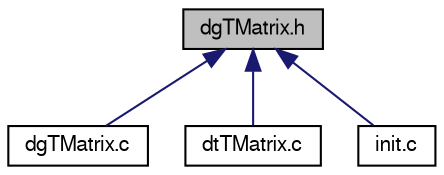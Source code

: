 digraph G
{
  edge [fontname="FreeSans",fontsize=10,labelfontname="FreeSans",labelfontsize=10];
  node [fontname="FreeSans",fontsize=10,shape=record];
  Node1 [label="dgTMatrix.h",height=0.2,width=0.4,color="black", fillcolor="grey75", style="filled" fontcolor="black"];
  Node1 -> Node2 [dir=back,color="midnightblue",fontsize=10,style="solid",fontname="FreeSans"];
  Node2 [label="dgTMatrix.c",height=0.2,width=0.4,color="black", fillcolor="white", style="filled",URL="$dgTMatrix_8c.html"];
  Node1 -> Node3 [dir=back,color="midnightblue",fontsize=10,style="solid",fontname="FreeSans"];
  Node3 [label="dtTMatrix.c",height=0.2,width=0.4,color="black", fillcolor="white", style="filled",URL="$dtTMatrix_8c.html"];
  Node1 -> Node4 [dir=back,color="midnightblue",fontsize=10,style="solid",fontname="FreeSans"];
  Node4 [label="init.c",height=0.2,width=0.4,color="black", fillcolor="white", style="filled",URL="$init_8c.html"];
}
